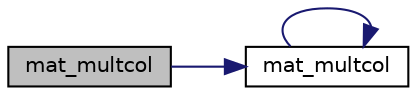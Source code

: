digraph "mat_multcol"
{
  edge [fontname="Helvetica",fontsize="10",labelfontname="Helvetica",labelfontsize="10"];
  node [fontname="Helvetica",fontsize="10",shape=record];
  rankdir="LR";
  Node1945 [label="mat_multcol",height=0.2,width=0.4,color="black", fillcolor="grey75", style="filled", fontcolor="black"];
  Node1945 -> Node1946 [color="midnightblue",fontsize="10",style="solid",fontname="Helvetica"];
  Node1946 [label="mat_multcol",height=0.2,width=0.4,color="black", fillcolor="white", style="filled",URL="$dc/d9a/lp__matrix_8c.html#ad7c70486035867bf7831b630cc9c3b6c"];
  Node1946 -> Node1946 [color="midnightblue",fontsize="10",style="solid",fontname="Helvetica"];
}

